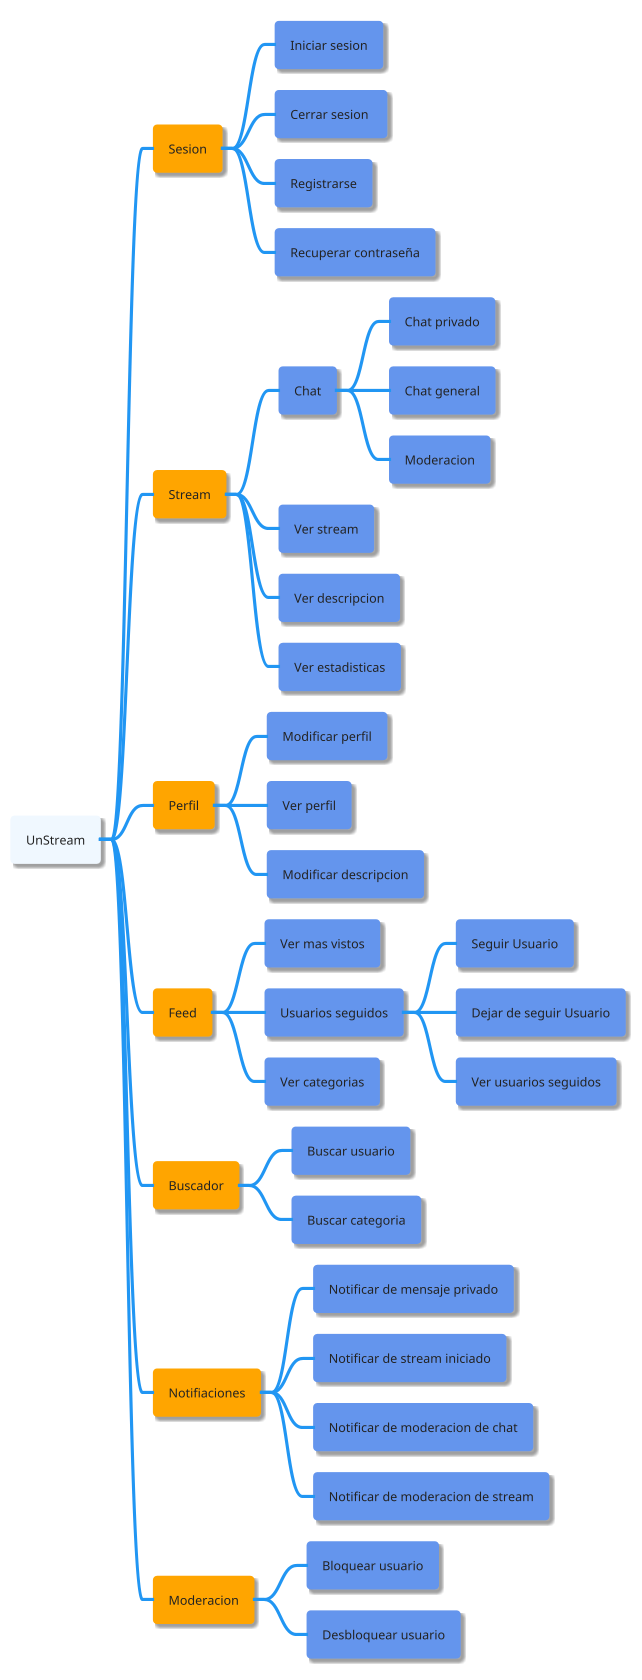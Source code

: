 @startmindmap
!theme materia-outline
skinparam nodeBorderColor transparent

*[#AliceBlue] UnStream
**[#Orange] Sesion
***[#CornflowerBlue] Iniciar sesion
***[#CornflowerBlue] Cerrar sesion 
***[#CornflowerBlue] Registrarse
***[#CornflowerBlue] Recuperar contraseña
**[#Orange] Stream
***[#CornflowerBlue] Chat
****[#CornflowerBlue] Chat privado
****[#CornflowerBlue] Chat general
****[#CornflowerBlue] Moderacion
***[#CornflowerBlue] Ver stream
***[#CornflowerBlue] Ver descripcion
***[#CornflowerBlue] Ver estadisticas
**[#Orange] Perfil
***[#CornflowerBlue] Modificar perfil
***[#CornflowerBlue] Ver perfil
***[#CornflowerBlue] Modificar descripcion
**[#Orange] Feed
***[#CornflowerBlue] Ver mas vistos
***[#CornflowerBlue] Usuarios seguidos
****[#CornflowerBlue] Seguir Usuario
****[#CornflowerBlue] Dejar de seguir Usuario
****[#CornflowerBlue] Ver usuarios seguidos
***[#CornflowerBlue] Ver categorias
**[#Orange] Buscador
***[#CornflowerBlue] Buscar usuario
***[#CornflowerBlue] Buscar categoria
**[#Orange] Notifiaciones
***[#CornflowerBlue] Notificar de mensaje privado
***[#CornflowerBlue] Notificar de stream iniciado
***[#CornflowerBlue] Notificar de moderacion de chat
***[#CornflowerBlue] Notificar de moderacion de stream
**[#Orange] Moderacion
***[#CornflowerBlue] Bloquear usuario
***[#CornflowerBlue] Desbloquear usuario
@endmindmap